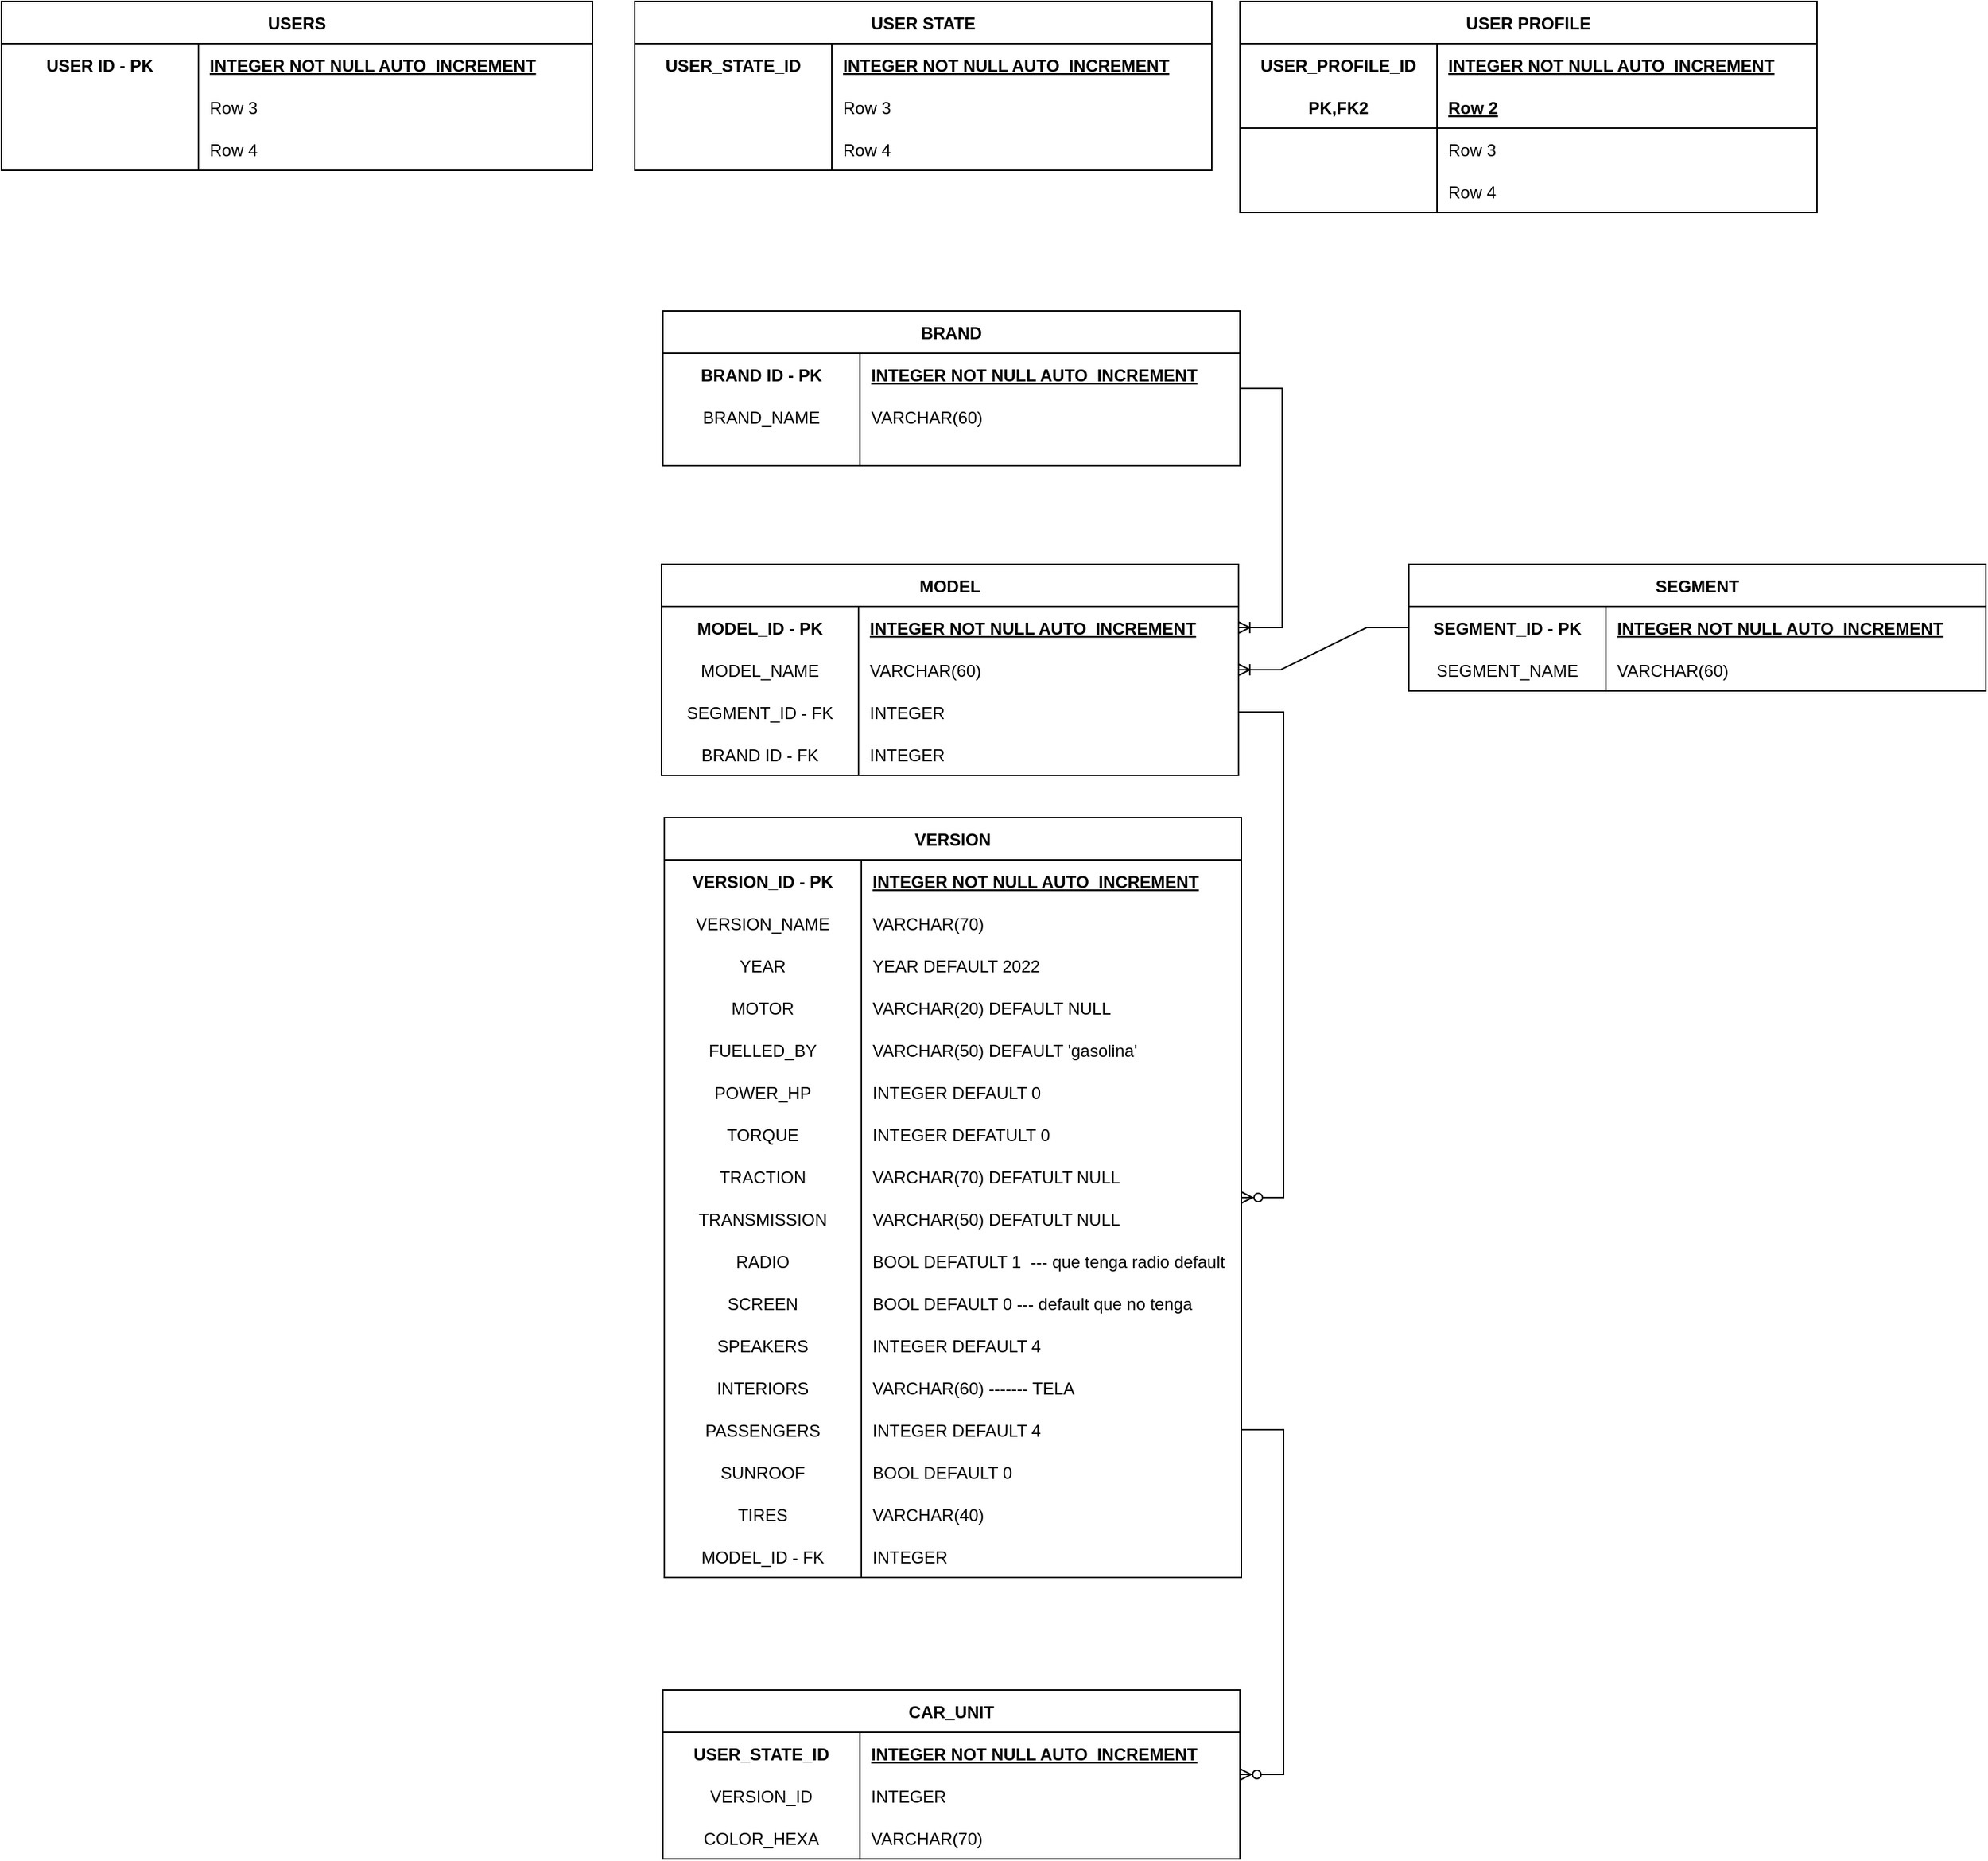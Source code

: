 <mxfile version="20.3.0" type="github">
  <diagram name="Page-1" id="2ca16b54-16f6-2749-3443-fa8db7711227">
    <mxGraphModel dx="462" dy="1616" grid="1" gridSize="10" guides="1" tooltips="1" connect="1" arrows="1" fold="1" page="1" pageScale="1" pageWidth="1100" pageHeight="850" background="none" math="0" shadow="0">
      <root>
        <mxCell id="0" />
        <mxCell id="1" parent="0" />
        <mxCell id="aYF2_mwsfU5uRQ3Sedcu-1" value="USERS" style="shape=table;startSize=30;container=1;collapsible=1;childLayout=tableLayout;fixedRows=1;rowLines=0;fontStyle=1;align=center;resizeLast=1;" parent="1" vertex="1">
          <mxGeometry x="160" y="-160" width="420" height="120" as="geometry" />
        </mxCell>
        <mxCell id="aYF2_mwsfU5uRQ3Sedcu-2" value="" style="shape=tableRow;horizontal=0;startSize=0;swimlaneHead=0;swimlaneBody=0;fillColor=none;collapsible=0;dropTarget=0;points=[[0,0.5],[1,0.5]];portConstraint=eastwest;top=0;left=0;right=0;bottom=0;" parent="aYF2_mwsfU5uRQ3Sedcu-1" vertex="1">
          <mxGeometry y="30" width="420" height="30" as="geometry" />
        </mxCell>
        <mxCell id="aYF2_mwsfU5uRQ3Sedcu-3" value="USER ID - PK" style="shape=partialRectangle;connectable=0;fillColor=none;top=0;left=0;bottom=0;right=0;fontStyle=1;overflow=hidden;" parent="aYF2_mwsfU5uRQ3Sedcu-2" vertex="1">
          <mxGeometry width="140" height="30" as="geometry">
            <mxRectangle width="140" height="30" as="alternateBounds" />
          </mxGeometry>
        </mxCell>
        <mxCell id="aYF2_mwsfU5uRQ3Sedcu-4" value="INTEGER NOT NULL AUTO_INCREMENT" style="shape=partialRectangle;connectable=0;fillColor=none;top=0;left=0;bottom=0;right=0;align=left;spacingLeft=6;fontStyle=5;overflow=hidden;" parent="aYF2_mwsfU5uRQ3Sedcu-2" vertex="1">
          <mxGeometry x="140" width="280" height="30" as="geometry">
            <mxRectangle width="280" height="30" as="alternateBounds" />
          </mxGeometry>
        </mxCell>
        <mxCell id="aYF2_mwsfU5uRQ3Sedcu-8" value="" style="shape=tableRow;horizontal=0;startSize=0;swimlaneHead=0;swimlaneBody=0;fillColor=none;collapsible=0;dropTarget=0;points=[[0,0.5],[1,0.5]];portConstraint=eastwest;top=0;left=0;right=0;bottom=0;" parent="aYF2_mwsfU5uRQ3Sedcu-1" vertex="1">
          <mxGeometry y="60" width="420" height="30" as="geometry" />
        </mxCell>
        <mxCell id="aYF2_mwsfU5uRQ3Sedcu-9" value="" style="shape=partialRectangle;connectable=0;fillColor=none;top=0;left=0;bottom=0;right=0;editable=1;overflow=hidden;" parent="aYF2_mwsfU5uRQ3Sedcu-8" vertex="1">
          <mxGeometry width="140" height="30" as="geometry">
            <mxRectangle width="140" height="30" as="alternateBounds" />
          </mxGeometry>
        </mxCell>
        <mxCell id="aYF2_mwsfU5uRQ3Sedcu-10" value="Row 3" style="shape=partialRectangle;connectable=0;fillColor=none;top=0;left=0;bottom=0;right=0;align=left;spacingLeft=6;overflow=hidden;" parent="aYF2_mwsfU5uRQ3Sedcu-8" vertex="1">
          <mxGeometry x="140" width="280" height="30" as="geometry">
            <mxRectangle width="280" height="30" as="alternateBounds" />
          </mxGeometry>
        </mxCell>
        <mxCell id="aYF2_mwsfU5uRQ3Sedcu-11" value="" style="shape=tableRow;horizontal=0;startSize=0;swimlaneHead=0;swimlaneBody=0;fillColor=none;collapsible=0;dropTarget=0;points=[[0,0.5],[1,0.5]];portConstraint=eastwest;top=0;left=0;right=0;bottom=0;" parent="aYF2_mwsfU5uRQ3Sedcu-1" vertex="1">
          <mxGeometry y="90" width="420" height="30" as="geometry" />
        </mxCell>
        <mxCell id="aYF2_mwsfU5uRQ3Sedcu-12" value="" style="shape=partialRectangle;connectable=0;fillColor=none;top=0;left=0;bottom=0;right=0;editable=1;overflow=hidden;" parent="aYF2_mwsfU5uRQ3Sedcu-11" vertex="1">
          <mxGeometry width="140" height="30" as="geometry">
            <mxRectangle width="140" height="30" as="alternateBounds" />
          </mxGeometry>
        </mxCell>
        <mxCell id="aYF2_mwsfU5uRQ3Sedcu-13" value="Row 4" style="shape=partialRectangle;connectable=0;fillColor=none;top=0;left=0;bottom=0;right=0;align=left;spacingLeft=6;overflow=hidden;" parent="aYF2_mwsfU5uRQ3Sedcu-11" vertex="1">
          <mxGeometry x="140" width="280" height="30" as="geometry">
            <mxRectangle width="280" height="30" as="alternateBounds" />
          </mxGeometry>
        </mxCell>
        <mxCell id="aYF2_mwsfU5uRQ3Sedcu-14" value="USER PROFILE" style="shape=table;startSize=30;container=1;collapsible=1;childLayout=tableLayout;fixedRows=1;rowLines=0;fontStyle=1;align=center;resizeLast=1;" parent="1" vertex="1">
          <mxGeometry x="1040" y="-160" width="410" height="150" as="geometry" />
        </mxCell>
        <mxCell id="aYF2_mwsfU5uRQ3Sedcu-15" value="" style="shape=tableRow;horizontal=0;startSize=0;swimlaneHead=0;swimlaneBody=0;fillColor=none;collapsible=0;dropTarget=0;points=[[0,0.5],[1,0.5]];portConstraint=eastwest;top=0;left=0;right=0;bottom=0;" parent="aYF2_mwsfU5uRQ3Sedcu-14" vertex="1">
          <mxGeometry y="30" width="410" height="30" as="geometry" />
        </mxCell>
        <mxCell id="aYF2_mwsfU5uRQ3Sedcu-16" value="USER_PROFILE_ID" style="shape=partialRectangle;connectable=0;fillColor=none;top=0;left=0;bottom=0;right=0;fontStyle=1;overflow=hidden;" parent="aYF2_mwsfU5uRQ3Sedcu-15" vertex="1">
          <mxGeometry width="140" height="30" as="geometry">
            <mxRectangle width="140" height="30" as="alternateBounds" />
          </mxGeometry>
        </mxCell>
        <mxCell id="aYF2_mwsfU5uRQ3Sedcu-17" value="INTEGER NOT NULL AUTO_INCREMENT" style="shape=partialRectangle;connectable=0;fillColor=none;top=0;left=0;bottom=0;right=0;align=left;spacingLeft=6;fontStyle=5;overflow=hidden;" parent="aYF2_mwsfU5uRQ3Sedcu-15" vertex="1">
          <mxGeometry x="140" width="270" height="30" as="geometry">
            <mxRectangle width="270" height="30" as="alternateBounds" />
          </mxGeometry>
        </mxCell>
        <mxCell id="aYF2_mwsfU5uRQ3Sedcu-18" value="" style="shape=tableRow;horizontal=0;startSize=0;swimlaneHead=0;swimlaneBody=0;fillColor=none;collapsible=0;dropTarget=0;points=[[0,0.5],[1,0.5]];portConstraint=eastwest;top=0;left=0;right=0;bottom=1;" parent="aYF2_mwsfU5uRQ3Sedcu-14" vertex="1">
          <mxGeometry y="60" width="410" height="30" as="geometry" />
        </mxCell>
        <mxCell id="aYF2_mwsfU5uRQ3Sedcu-19" value="PK,FK2" style="shape=partialRectangle;connectable=0;fillColor=none;top=0;left=0;bottom=0;right=0;fontStyle=1;overflow=hidden;" parent="aYF2_mwsfU5uRQ3Sedcu-18" vertex="1">
          <mxGeometry width="140" height="30" as="geometry">
            <mxRectangle width="140" height="30" as="alternateBounds" />
          </mxGeometry>
        </mxCell>
        <mxCell id="aYF2_mwsfU5uRQ3Sedcu-20" value="Row 2" style="shape=partialRectangle;connectable=0;fillColor=none;top=0;left=0;bottom=0;right=0;align=left;spacingLeft=6;fontStyle=5;overflow=hidden;" parent="aYF2_mwsfU5uRQ3Sedcu-18" vertex="1">
          <mxGeometry x="140" width="270" height="30" as="geometry">
            <mxRectangle width="270" height="30" as="alternateBounds" />
          </mxGeometry>
        </mxCell>
        <mxCell id="aYF2_mwsfU5uRQ3Sedcu-21" value="" style="shape=tableRow;horizontal=0;startSize=0;swimlaneHead=0;swimlaneBody=0;fillColor=none;collapsible=0;dropTarget=0;points=[[0,0.5],[1,0.5]];portConstraint=eastwest;top=0;left=0;right=0;bottom=0;" parent="aYF2_mwsfU5uRQ3Sedcu-14" vertex="1">
          <mxGeometry y="90" width="410" height="30" as="geometry" />
        </mxCell>
        <mxCell id="aYF2_mwsfU5uRQ3Sedcu-22" value="" style="shape=partialRectangle;connectable=0;fillColor=none;top=0;left=0;bottom=0;right=0;editable=1;overflow=hidden;" parent="aYF2_mwsfU5uRQ3Sedcu-21" vertex="1">
          <mxGeometry width="140" height="30" as="geometry">
            <mxRectangle width="140" height="30" as="alternateBounds" />
          </mxGeometry>
        </mxCell>
        <mxCell id="aYF2_mwsfU5uRQ3Sedcu-23" value="Row 3" style="shape=partialRectangle;connectable=0;fillColor=none;top=0;left=0;bottom=0;right=0;align=left;spacingLeft=6;overflow=hidden;" parent="aYF2_mwsfU5uRQ3Sedcu-21" vertex="1">
          <mxGeometry x="140" width="270" height="30" as="geometry">
            <mxRectangle width="270" height="30" as="alternateBounds" />
          </mxGeometry>
        </mxCell>
        <mxCell id="aYF2_mwsfU5uRQ3Sedcu-24" value="" style="shape=tableRow;horizontal=0;startSize=0;swimlaneHead=0;swimlaneBody=0;fillColor=none;collapsible=0;dropTarget=0;points=[[0,0.5],[1,0.5]];portConstraint=eastwest;top=0;left=0;right=0;bottom=0;" parent="aYF2_mwsfU5uRQ3Sedcu-14" vertex="1">
          <mxGeometry y="120" width="410" height="30" as="geometry" />
        </mxCell>
        <mxCell id="aYF2_mwsfU5uRQ3Sedcu-25" value="" style="shape=partialRectangle;connectable=0;fillColor=none;top=0;left=0;bottom=0;right=0;editable=1;overflow=hidden;" parent="aYF2_mwsfU5uRQ3Sedcu-24" vertex="1">
          <mxGeometry width="140" height="30" as="geometry">
            <mxRectangle width="140" height="30" as="alternateBounds" />
          </mxGeometry>
        </mxCell>
        <mxCell id="aYF2_mwsfU5uRQ3Sedcu-26" value="Row 4" style="shape=partialRectangle;connectable=0;fillColor=none;top=0;left=0;bottom=0;right=0;align=left;spacingLeft=6;overflow=hidden;" parent="aYF2_mwsfU5uRQ3Sedcu-24" vertex="1">
          <mxGeometry x="140" width="270" height="30" as="geometry">
            <mxRectangle width="270" height="30" as="alternateBounds" />
          </mxGeometry>
        </mxCell>
        <mxCell id="aYF2_mwsfU5uRQ3Sedcu-27" value="USER STATE" style="shape=table;startSize=30;container=1;collapsible=1;childLayout=tableLayout;fixedRows=1;rowLines=0;fontStyle=1;align=center;resizeLast=1;" parent="1" vertex="1">
          <mxGeometry x="610" y="-160" width="410" height="120" as="geometry" />
        </mxCell>
        <mxCell id="aYF2_mwsfU5uRQ3Sedcu-28" value="" style="shape=tableRow;horizontal=0;startSize=0;swimlaneHead=0;swimlaneBody=0;fillColor=none;collapsible=0;dropTarget=0;points=[[0,0.5],[1,0.5]];portConstraint=eastwest;top=0;left=0;right=0;bottom=0;" parent="aYF2_mwsfU5uRQ3Sedcu-27" vertex="1">
          <mxGeometry y="30" width="410" height="30" as="geometry" />
        </mxCell>
        <mxCell id="aYF2_mwsfU5uRQ3Sedcu-29" value="USER_STATE_ID" style="shape=partialRectangle;connectable=0;fillColor=none;top=0;left=0;bottom=0;right=0;fontStyle=1;overflow=hidden;" parent="aYF2_mwsfU5uRQ3Sedcu-28" vertex="1">
          <mxGeometry width="140" height="30" as="geometry">
            <mxRectangle width="140" height="30" as="alternateBounds" />
          </mxGeometry>
        </mxCell>
        <mxCell id="aYF2_mwsfU5uRQ3Sedcu-30" value="INTEGER NOT NULL AUTO_INCREMENT" style="shape=partialRectangle;connectable=0;fillColor=none;top=0;left=0;bottom=0;right=0;align=left;spacingLeft=6;fontStyle=5;overflow=hidden;" parent="aYF2_mwsfU5uRQ3Sedcu-28" vertex="1">
          <mxGeometry x="140" width="270" height="30" as="geometry">
            <mxRectangle width="270" height="30" as="alternateBounds" />
          </mxGeometry>
        </mxCell>
        <mxCell id="aYF2_mwsfU5uRQ3Sedcu-34" value="" style="shape=tableRow;horizontal=0;startSize=0;swimlaneHead=0;swimlaneBody=0;fillColor=none;collapsible=0;dropTarget=0;points=[[0,0.5],[1,0.5]];portConstraint=eastwest;top=0;left=0;right=0;bottom=0;" parent="aYF2_mwsfU5uRQ3Sedcu-27" vertex="1">
          <mxGeometry y="60" width="410" height="30" as="geometry" />
        </mxCell>
        <mxCell id="aYF2_mwsfU5uRQ3Sedcu-35" value="" style="shape=partialRectangle;connectable=0;fillColor=none;top=0;left=0;bottom=0;right=0;editable=1;overflow=hidden;" parent="aYF2_mwsfU5uRQ3Sedcu-34" vertex="1">
          <mxGeometry width="140" height="30" as="geometry">
            <mxRectangle width="140" height="30" as="alternateBounds" />
          </mxGeometry>
        </mxCell>
        <mxCell id="aYF2_mwsfU5uRQ3Sedcu-36" value="Row 3" style="shape=partialRectangle;connectable=0;fillColor=none;top=0;left=0;bottom=0;right=0;align=left;spacingLeft=6;overflow=hidden;" parent="aYF2_mwsfU5uRQ3Sedcu-34" vertex="1">
          <mxGeometry x="140" width="270" height="30" as="geometry">
            <mxRectangle width="270" height="30" as="alternateBounds" />
          </mxGeometry>
        </mxCell>
        <mxCell id="aYF2_mwsfU5uRQ3Sedcu-37" value="" style="shape=tableRow;horizontal=0;startSize=0;swimlaneHead=0;swimlaneBody=0;fillColor=none;collapsible=0;dropTarget=0;points=[[0,0.5],[1,0.5]];portConstraint=eastwest;top=0;left=0;right=0;bottom=0;" parent="aYF2_mwsfU5uRQ3Sedcu-27" vertex="1">
          <mxGeometry y="90" width="410" height="30" as="geometry" />
        </mxCell>
        <mxCell id="aYF2_mwsfU5uRQ3Sedcu-38" value="" style="shape=partialRectangle;connectable=0;fillColor=none;top=0;left=0;bottom=0;right=0;editable=1;overflow=hidden;" parent="aYF2_mwsfU5uRQ3Sedcu-37" vertex="1">
          <mxGeometry width="140" height="30" as="geometry">
            <mxRectangle width="140" height="30" as="alternateBounds" />
          </mxGeometry>
        </mxCell>
        <mxCell id="aYF2_mwsfU5uRQ3Sedcu-39" value="Row 4" style="shape=partialRectangle;connectable=0;fillColor=none;top=0;left=0;bottom=0;right=0;align=left;spacingLeft=6;overflow=hidden;" parent="aYF2_mwsfU5uRQ3Sedcu-37" vertex="1">
          <mxGeometry x="140" width="270" height="30" as="geometry">
            <mxRectangle width="270" height="30" as="alternateBounds" />
          </mxGeometry>
        </mxCell>
        <mxCell id="aYF2_mwsfU5uRQ3Sedcu-40" value="BRAND" style="shape=table;startSize=30;container=1;collapsible=1;childLayout=tableLayout;fixedRows=1;rowLines=0;fontStyle=1;align=center;resizeLast=1;" parent="1" vertex="1">
          <mxGeometry x="630" y="60" width="410" height="110" as="geometry" />
        </mxCell>
        <mxCell id="aYF2_mwsfU5uRQ3Sedcu-41" value="" style="shape=tableRow;horizontal=0;startSize=0;swimlaneHead=0;swimlaneBody=0;fillColor=none;collapsible=0;dropTarget=0;points=[[0,0.5],[1,0.5]];portConstraint=eastwest;top=0;left=0;right=0;bottom=0;" parent="aYF2_mwsfU5uRQ3Sedcu-40" vertex="1">
          <mxGeometry y="30" width="410" height="30" as="geometry" />
        </mxCell>
        <mxCell id="aYF2_mwsfU5uRQ3Sedcu-42" value="BRAND ID - PK" style="shape=partialRectangle;connectable=0;fillColor=none;top=0;left=0;bottom=0;right=0;fontStyle=1;overflow=hidden;" parent="aYF2_mwsfU5uRQ3Sedcu-41" vertex="1">
          <mxGeometry width="140" height="30" as="geometry">
            <mxRectangle width="140" height="30" as="alternateBounds" />
          </mxGeometry>
        </mxCell>
        <mxCell id="aYF2_mwsfU5uRQ3Sedcu-43" value="INTEGER NOT NULL AUTO_INCREMENT" style="shape=partialRectangle;connectable=0;fillColor=none;top=0;left=0;bottom=0;right=0;align=left;spacingLeft=6;fontStyle=5;overflow=hidden;" parent="aYF2_mwsfU5uRQ3Sedcu-41" vertex="1">
          <mxGeometry x="140" width="270" height="30" as="geometry">
            <mxRectangle width="270" height="30" as="alternateBounds" />
          </mxGeometry>
        </mxCell>
        <mxCell id="aYF2_mwsfU5uRQ3Sedcu-47" value="" style="shape=tableRow;horizontal=0;startSize=0;swimlaneHead=0;swimlaneBody=0;fillColor=none;collapsible=0;dropTarget=0;points=[[0,0.5],[1,0.5]];portConstraint=eastwest;top=0;left=0;right=0;bottom=0;" parent="aYF2_mwsfU5uRQ3Sedcu-40" vertex="1">
          <mxGeometry y="60" width="410" height="30" as="geometry" />
        </mxCell>
        <mxCell id="aYF2_mwsfU5uRQ3Sedcu-48" value="BRAND_NAME" style="shape=partialRectangle;connectable=0;fillColor=none;top=0;left=0;bottom=0;right=0;editable=1;overflow=hidden;" parent="aYF2_mwsfU5uRQ3Sedcu-47" vertex="1">
          <mxGeometry width="140" height="30" as="geometry">
            <mxRectangle width="140" height="30" as="alternateBounds" />
          </mxGeometry>
        </mxCell>
        <mxCell id="aYF2_mwsfU5uRQ3Sedcu-49" value="VARCHAR(60)" style="shape=partialRectangle;connectable=0;fillColor=none;top=0;left=0;bottom=0;right=0;align=left;spacingLeft=6;overflow=hidden;" parent="aYF2_mwsfU5uRQ3Sedcu-47" vertex="1">
          <mxGeometry x="140" width="270" height="30" as="geometry">
            <mxRectangle width="270" height="30" as="alternateBounds" />
          </mxGeometry>
        </mxCell>
        <mxCell id="aYF2_mwsfU5uRQ3Sedcu-50" value="" style="shape=tableRow;horizontal=0;startSize=0;swimlaneHead=0;swimlaneBody=0;fillColor=none;collapsible=0;dropTarget=0;points=[[0,0.5],[1,0.5]];portConstraint=eastwest;top=0;left=0;right=0;bottom=0;" parent="aYF2_mwsfU5uRQ3Sedcu-40" vertex="1">
          <mxGeometry y="90" width="410" height="20" as="geometry" />
        </mxCell>
        <mxCell id="aYF2_mwsfU5uRQ3Sedcu-51" value="" style="shape=partialRectangle;connectable=0;fillColor=none;top=0;left=0;bottom=0;right=0;editable=1;overflow=hidden;" parent="aYF2_mwsfU5uRQ3Sedcu-50" vertex="1">
          <mxGeometry width="140" height="20" as="geometry">
            <mxRectangle width="140" height="20" as="alternateBounds" />
          </mxGeometry>
        </mxCell>
        <mxCell id="aYF2_mwsfU5uRQ3Sedcu-52" value="" style="shape=partialRectangle;connectable=0;fillColor=none;top=0;left=0;bottom=0;right=0;align=left;spacingLeft=6;overflow=hidden;" parent="aYF2_mwsfU5uRQ3Sedcu-50" vertex="1">
          <mxGeometry x="140" width="270" height="20" as="geometry">
            <mxRectangle width="270" height="20" as="alternateBounds" />
          </mxGeometry>
        </mxCell>
        <mxCell id="aYF2_mwsfU5uRQ3Sedcu-53" value="SEGMENT" style="shape=table;startSize=30;container=1;collapsible=1;childLayout=tableLayout;fixedRows=1;rowLines=0;fontStyle=1;align=center;resizeLast=1;" parent="1" vertex="1">
          <mxGeometry x="1160" y="240" width="410" height="90" as="geometry" />
        </mxCell>
        <mxCell id="aYF2_mwsfU5uRQ3Sedcu-54" value="" style="shape=tableRow;horizontal=0;startSize=0;swimlaneHead=0;swimlaneBody=0;fillColor=none;collapsible=0;dropTarget=0;points=[[0,0.5],[1,0.5]];portConstraint=eastwest;top=0;left=0;right=0;bottom=0;" parent="aYF2_mwsfU5uRQ3Sedcu-53" vertex="1">
          <mxGeometry y="30" width="410" height="30" as="geometry" />
        </mxCell>
        <mxCell id="aYF2_mwsfU5uRQ3Sedcu-55" value="SEGMENT_ID - PK" style="shape=partialRectangle;connectable=0;fillColor=none;top=0;left=0;bottom=0;right=0;fontStyle=1;overflow=hidden;" parent="aYF2_mwsfU5uRQ3Sedcu-54" vertex="1">
          <mxGeometry width="140" height="30" as="geometry">
            <mxRectangle width="140" height="30" as="alternateBounds" />
          </mxGeometry>
        </mxCell>
        <mxCell id="aYF2_mwsfU5uRQ3Sedcu-56" value="INTEGER NOT NULL AUTO_INCREMENT" style="shape=partialRectangle;connectable=0;fillColor=none;top=0;left=0;bottom=0;right=0;align=left;spacingLeft=6;fontStyle=5;overflow=hidden;" parent="aYF2_mwsfU5uRQ3Sedcu-54" vertex="1">
          <mxGeometry x="140" width="270" height="30" as="geometry">
            <mxRectangle width="270" height="30" as="alternateBounds" />
          </mxGeometry>
        </mxCell>
        <mxCell id="aYF2_mwsfU5uRQ3Sedcu-63" value="" style="shape=tableRow;horizontal=0;startSize=0;swimlaneHead=0;swimlaneBody=0;fillColor=none;collapsible=0;dropTarget=0;points=[[0,0.5],[1,0.5]];portConstraint=eastwest;top=0;left=0;right=0;bottom=0;" parent="aYF2_mwsfU5uRQ3Sedcu-53" vertex="1">
          <mxGeometry y="60" width="410" height="30" as="geometry" />
        </mxCell>
        <mxCell id="aYF2_mwsfU5uRQ3Sedcu-64" value="SEGMENT_NAME" style="shape=partialRectangle;connectable=0;fillColor=none;top=0;left=0;bottom=0;right=0;editable=1;overflow=hidden;" parent="aYF2_mwsfU5uRQ3Sedcu-63" vertex="1">
          <mxGeometry width="140" height="30" as="geometry">
            <mxRectangle width="140" height="30" as="alternateBounds" />
          </mxGeometry>
        </mxCell>
        <mxCell id="aYF2_mwsfU5uRQ3Sedcu-65" value="VARCHAR(60)" style="shape=partialRectangle;connectable=0;fillColor=none;top=0;left=0;bottom=0;right=0;align=left;spacingLeft=6;overflow=hidden;" parent="aYF2_mwsfU5uRQ3Sedcu-63" vertex="1">
          <mxGeometry x="140" width="270" height="30" as="geometry">
            <mxRectangle width="270" height="30" as="alternateBounds" />
          </mxGeometry>
        </mxCell>
        <mxCell id="aYF2_mwsfU5uRQ3Sedcu-66" value="MODEL" style="shape=table;startSize=30;container=1;collapsible=1;childLayout=tableLayout;fixedRows=1;rowLines=0;fontStyle=1;align=center;resizeLast=1;" parent="1" vertex="1">
          <mxGeometry x="629" y="240" width="410" height="150" as="geometry" />
        </mxCell>
        <mxCell id="aYF2_mwsfU5uRQ3Sedcu-67" value="" style="shape=tableRow;horizontal=0;startSize=0;swimlaneHead=0;swimlaneBody=0;fillColor=none;collapsible=0;dropTarget=0;points=[[0,0.5],[1,0.5]];portConstraint=eastwest;top=0;left=0;right=0;bottom=0;" parent="aYF2_mwsfU5uRQ3Sedcu-66" vertex="1">
          <mxGeometry y="30" width="410" height="30" as="geometry" />
        </mxCell>
        <mxCell id="aYF2_mwsfU5uRQ3Sedcu-68" value="MODEL_ID - PK" style="shape=partialRectangle;connectable=0;fillColor=none;top=0;left=0;bottom=0;right=0;fontStyle=1;overflow=hidden;" parent="aYF2_mwsfU5uRQ3Sedcu-67" vertex="1">
          <mxGeometry width="140" height="30" as="geometry">
            <mxRectangle width="140" height="30" as="alternateBounds" />
          </mxGeometry>
        </mxCell>
        <mxCell id="aYF2_mwsfU5uRQ3Sedcu-69" value="INTEGER NOT NULL AUTO_INCREMENT" style="shape=partialRectangle;connectable=0;fillColor=none;top=0;left=0;bottom=0;right=0;align=left;spacingLeft=6;fontStyle=5;overflow=hidden;" parent="aYF2_mwsfU5uRQ3Sedcu-67" vertex="1">
          <mxGeometry x="140" width="270" height="30" as="geometry">
            <mxRectangle width="270" height="30" as="alternateBounds" />
          </mxGeometry>
        </mxCell>
        <mxCell id="aYF2_mwsfU5uRQ3Sedcu-73" value="" style="shape=tableRow;horizontal=0;startSize=0;swimlaneHead=0;swimlaneBody=0;fillColor=none;collapsible=0;dropTarget=0;points=[[0,0.5],[1,0.5]];portConstraint=eastwest;top=0;left=0;right=0;bottom=0;" parent="aYF2_mwsfU5uRQ3Sedcu-66" vertex="1">
          <mxGeometry y="60" width="410" height="30" as="geometry" />
        </mxCell>
        <mxCell id="aYF2_mwsfU5uRQ3Sedcu-74" value="MODEL_NAME" style="shape=partialRectangle;connectable=0;fillColor=none;top=0;left=0;bottom=0;right=0;editable=1;overflow=hidden;" parent="aYF2_mwsfU5uRQ3Sedcu-73" vertex="1">
          <mxGeometry width="140" height="30" as="geometry">
            <mxRectangle width="140" height="30" as="alternateBounds" />
          </mxGeometry>
        </mxCell>
        <mxCell id="aYF2_mwsfU5uRQ3Sedcu-75" value="VARCHAR(60)" style="shape=partialRectangle;connectable=0;fillColor=none;top=0;left=0;bottom=0;right=0;align=left;spacingLeft=6;overflow=hidden;" parent="aYF2_mwsfU5uRQ3Sedcu-73" vertex="1">
          <mxGeometry x="140" width="270" height="30" as="geometry">
            <mxRectangle width="270" height="30" as="alternateBounds" />
          </mxGeometry>
        </mxCell>
        <mxCell id="aYF2_mwsfU5uRQ3Sedcu-76" value="" style="shape=tableRow;horizontal=0;startSize=0;swimlaneHead=0;swimlaneBody=0;fillColor=none;collapsible=0;dropTarget=0;points=[[0,0.5],[1,0.5]];portConstraint=eastwest;top=0;left=0;right=0;bottom=0;" parent="aYF2_mwsfU5uRQ3Sedcu-66" vertex="1">
          <mxGeometry y="90" width="410" height="30" as="geometry" />
        </mxCell>
        <mxCell id="aYF2_mwsfU5uRQ3Sedcu-77" value="SEGMENT_ID - FK" style="shape=partialRectangle;connectable=0;fillColor=none;top=0;left=0;bottom=0;right=0;editable=1;overflow=hidden;" parent="aYF2_mwsfU5uRQ3Sedcu-76" vertex="1">
          <mxGeometry width="140" height="30" as="geometry">
            <mxRectangle width="140" height="30" as="alternateBounds" />
          </mxGeometry>
        </mxCell>
        <mxCell id="aYF2_mwsfU5uRQ3Sedcu-78" value="INTEGER" style="shape=partialRectangle;connectable=0;fillColor=none;top=0;left=0;bottom=0;right=0;align=left;spacingLeft=6;overflow=hidden;" parent="aYF2_mwsfU5uRQ3Sedcu-76" vertex="1">
          <mxGeometry x="140" width="270" height="30" as="geometry">
            <mxRectangle width="270" height="30" as="alternateBounds" />
          </mxGeometry>
        </mxCell>
        <mxCell id="_lGo83DjSHj3lP-8q6eB-1" value="" style="shape=tableRow;horizontal=0;startSize=0;swimlaneHead=0;swimlaneBody=0;fillColor=none;collapsible=0;dropTarget=0;points=[[0,0.5],[1,0.5]];portConstraint=eastwest;top=0;left=0;right=0;bottom=0;" vertex="1" parent="aYF2_mwsfU5uRQ3Sedcu-66">
          <mxGeometry y="120" width="410" height="30" as="geometry" />
        </mxCell>
        <mxCell id="_lGo83DjSHj3lP-8q6eB-2" value="BRAND ID - FK" style="shape=partialRectangle;connectable=0;fillColor=none;top=0;left=0;bottom=0;right=0;editable=1;overflow=hidden;" vertex="1" parent="_lGo83DjSHj3lP-8q6eB-1">
          <mxGeometry width="140" height="30" as="geometry">
            <mxRectangle width="140" height="30" as="alternateBounds" />
          </mxGeometry>
        </mxCell>
        <mxCell id="_lGo83DjSHj3lP-8q6eB-3" value="INTEGER" style="shape=partialRectangle;connectable=0;fillColor=none;top=0;left=0;bottom=0;right=0;align=left;spacingLeft=6;overflow=hidden;" vertex="1" parent="_lGo83DjSHj3lP-8q6eB-1">
          <mxGeometry x="140" width="270" height="30" as="geometry">
            <mxRectangle width="270" height="30" as="alternateBounds" />
          </mxGeometry>
        </mxCell>
        <mxCell id="aYF2_mwsfU5uRQ3Sedcu-79" value="VERSION" style="shape=table;startSize=30;container=1;collapsible=1;childLayout=tableLayout;fixedRows=1;rowLines=0;fontStyle=1;align=center;resizeLast=1;" parent="1" vertex="1">
          <mxGeometry x="631" y="420" width="410" height="540" as="geometry" />
        </mxCell>
        <mxCell id="aYF2_mwsfU5uRQ3Sedcu-80" value="" style="shape=tableRow;horizontal=0;startSize=0;swimlaneHead=0;swimlaneBody=0;fillColor=none;collapsible=0;dropTarget=0;points=[[0,0.5],[1,0.5]];portConstraint=eastwest;top=0;left=0;right=0;bottom=0;" parent="aYF2_mwsfU5uRQ3Sedcu-79" vertex="1">
          <mxGeometry y="30" width="410" height="30" as="geometry" />
        </mxCell>
        <mxCell id="aYF2_mwsfU5uRQ3Sedcu-81" value="VERSION_ID - PK" style="shape=partialRectangle;connectable=0;fillColor=none;top=0;left=0;bottom=0;right=0;fontStyle=1;overflow=hidden;" parent="aYF2_mwsfU5uRQ3Sedcu-80" vertex="1">
          <mxGeometry width="140" height="30" as="geometry">
            <mxRectangle width="140" height="30" as="alternateBounds" />
          </mxGeometry>
        </mxCell>
        <mxCell id="aYF2_mwsfU5uRQ3Sedcu-82" value="INTEGER NOT NULL AUTO_INCREMENT" style="shape=partialRectangle;connectable=0;fillColor=none;top=0;left=0;bottom=0;right=0;align=left;spacingLeft=6;fontStyle=5;overflow=hidden;" parent="aYF2_mwsfU5uRQ3Sedcu-80" vertex="1">
          <mxGeometry x="140" width="270" height="30" as="geometry">
            <mxRectangle width="270" height="30" as="alternateBounds" />
          </mxGeometry>
        </mxCell>
        <mxCell id="aYF2_mwsfU5uRQ3Sedcu-86" value="" style="shape=tableRow;horizontal=0;startSize=0;swimlaneHead=0;swimlaneBody=0;fillColor=none;collapsible=0;dropTarget=0;points=[[0,0.5],[1,0.5]];portConstraint=eastwest;top=0;left=0;right=0;bottom=0;" parent="aYF2_mwsfU5uRQ3Sedcu-79" vertex="1">
          <mxGeometry y="60" width="410" height="30" as="geometry" />
        </mxCell>
        <mxCell id="aYF2_mwsfU5uRQ3Sedcu-87" value="VERSION_NAME" style="shape=partialRectangle;connectable=0;fillColor=none;top=0;left=0;bottom=0;right=0;editable=1;overflow=hidden;" parent="aYF2_mwsfU5uRQ3Sedcu-86" vertex="1">
          <mxGeometry width="140" height="30" as="geometry">
            <mxRectangle width="140" height="30" as="alternateBounds" />
          </mxGeometry>
        </mxCell>
        <mxCell id="aYF2_mwsfU5uRQ3Sedcu-88" value="VARCHAR(70)" style="shape=partialRectangle;connectable=0;fillColor=none;top=0;left=0;bottom=0;right=0;align=left;spacingLeft=6;overflow=hidden;" parent="aYF2_mwsfU5uRQ3Sedcu-86" vertex="1">
          <mxGeometry x="140" width="270" height="30" as="geometry">
            <mxRectangle width="270" height="30" as="alternateBounds" />
          </mxGeometry>
        </mxCell>
        <mxCell id="_lGo83DjSHj3lP-8q6eB-4" value="" style="shape=tableRow;horizontal=0;startSize=0;swimlaneHead=0;swimlaneBody=0;fillColor=none;collapsible=0;dropTarget=0;points=[[0,0.5],[1,0.5]];portConstraint=eastwest;top=0;left=0;right=0;bottom=0;" vertex="1" parent="aYF2_mwsfU5uRQ3Sedcu-79">
          <mxGeometry y="90" width="410" height="30" as="geometry" />
        </mxCell>
        <mxCell id="_lGo83DjSHj3lP-8q6eB-5" value="YEAR" style="shape=partialRectangle;connectable=0;fillColor=none;top=0;left=0;bottom=0;right=0;editable=1;overflow=hidden;" vertex="1" parent="_lGo83DjSHj3lP-8q6eB-4">
          <mxGeometry width="140" height="30" as="geometry">
            <mxRectangle width="140" height="30" as="alternateBounds" />
          </mxGeometry>
        </mxCell>
        <mxCell id="_lGo83DjSHj3lP-8q6eB-6" value="YEAR DEFAULT 2022" style="shape=partialRectangle;connectable=0;fillColor=none;top=0;left=0;bottom=0;right=0;align=left;spacingLeft=6;overflow=hidden;" vertex="1" parent="_lGo83DjSHj3lP-8q6eB-4">
          <mxGeometry x="140" width="270" height="30" as="geometry">
            <mxRectangle width="270" height="30" as="alternateBounds" />
          </mxGeometry>
        </mxCell>
        <mxCell id="_lGo83DjSHj3lP-8q6eB-13" value="" style="shape=tableRow;horizontal=0;startSize=0;swimlaneHead=0;swimlaneBody=0;fillColor=none;collapsible=0;dropTarget=0;points=[[0,0.5],[1,0.5]];portConstraint=eastwest;top=0;left=0;right=0;bottom=0;" vertex="1" parent="aYF2_mwsfU5uRQ3Sedcu-79">
          <mxGeometry y="120" width="410" height="30" as="geometry" />
        </mxCell>
        <mxCell id="_lGo83DjSHj3lP-8q6eB-14" value="MOTOR" style="shape=partialRectangle;connectable=0;fillColor=none;top=0;left=0;bottom=0;right=0;editable=1;overflow=hidden;" vertex="1" parent="_lGo83DjSHj3lP-8q6eB-13">
          <mxGeometry width="140" height="30" as="geometry">
            <mxRectangle width="140" height="30" as="alternateBounds" />
          </mxGeometry>
        </mxCell>
        <mxCell id="_lGo83DjSHj3lP-8q6eB-15" value="VARCHAR(20) DEFAULT NULL" style="shape=partialRectangle;connectable=0;fillColor=none;top=0;left=0;bottom=0;right=0;align=left;spacingLeft=6;overflow=hidden;" vertex="1" parent="_lGo83DjSHj3lP-8q6eB-13">
          <mxGeometry x="140" width="270" height="30" as="geometry">
            <mxRectangle width="270" height="30" as="alternateBounds" />
          </mxGeometry>
        </mxCell>
        <mxCell id="_lGo83DjSHj3lP-8q6eB-16" value="" style="shape=tableRow;horizontal=0;startSize=0;swimlaneHead=0;swimlaneBody=0;fillColor=none;collapsible=0;dropTarget=0;points=[[0,0.5],[1,0.5]];portConstraint=eastwest;top=0;left=0;right=0;bottom=0;" vertex="1" parent="aYF2_mwsfU5uRQ3Sedcu-79">
          <mxGeometry y="150" width="410" height="30" as="geometry" />
        </mxCell>
        <mxCell id="_lGo83DjSHj3lP-8q6eB-17" value="FUELLED_BY" style="shape=partialRectangle;connectable=0;fillColor=none;top=0;left=0;bottom=0;right=0;editable=1;overflow=hidden;" vertex="1" parent="_lGo83DjSHj3lP-8q6eB-16">
          <mxGeometry width="140" height="30" as="geometry">
            <mxRectangle width="140" height="30" as="alternateBounds" />
          </mxGeometry>
        </mxCell>
        <mxCell id="_lGo83DjSHj3lP-8q6eB-18" value="VARCHAR(50) DEFAULT &#39;gasolina&#39;" style="shape=partialRectangle;connectable=0;fillColor=none;top=0;left=0;bottom=0;right=0;align=left;spacingLeft=6;overflow=hidden;" vertex="1" parent="_lGo83DjSHj3lP-8q6eB-16">
          <mxGeometry x="140" width="270" height="30" as="geometry">
            <mxRectangle width="270" height="30" as="alternateBounds" />
          </mxGeometry>
        </mxCell>
        <mxCell id="_lGo83DjSHj3lP-8q6eB-19" value="" style="shape=tableRow;horizontal=0;startSize=0;swimlaneHead=0;swimlaneBody=0;fillColor=none;collapsible=0;dropTarget=0;points=[[0,0.5],[1,0.5]];portConstraint=eastwest;top=0;left=0;right=0;bottom=0;" vertex="1" parent="aYF2_mwsfU5uRQ3Sedcu-79">
          <mxGeometry y="180" width="410" height="30" as="geometry" />
        </mxCell>
        <mxCell id="_lGo83DjSHj3lP-8q6eB-20" value="POWER_HP" style="shape=partialRectangle;connectable=0;fillColor=none;top=0;left=0;bottom=0;right=0;editable=1;overflow=hidden;" vertex="1" parent="_lGo83DjSHj3lP-8q6eB-19">
          <mxGeometry width="140" height="30" as="geometry">
            <mxRectangle width="140" height="30" as="alternateBounds" />
          </mxGeometry>
        </mxCell>
        <mxCell id="_lGo83DjSHj3lP-8q6eB-21" value="INTEGER DEFAULT 0" style="shape=partialRectangle;connectable=0;fillColor=none;top=0;left=0;bottom=0;right=0;align=left;spacingLeft=6;overflow=hidden;" vertex="1" parent="_lGo83DjSHj3lP-8q6eB-19">
          <mxGeometry x="140" width="270" height="30" as="geometry">
            <mxRectangle width="270" height="30" as="alternateBounds" />
          </mxGeometry>
        </mxCell>
        <mxCell id="_lGo83DjSHj3lP-8q6eB-22" value="" style="shape=tableRow;horizontal=0;startSize=0;swimlaneHead=0;swimlaneBody=0;fillColor=none;collapsible=0;dropTarget=0;points=[[0,0.5],[1,0.5]];portConstraint=eastwest;top=0;left=0;right=0;bottom=0;" vertex="1" parent="aYF2_mwsfU5uRQ3Sedcu-79">
          <mxGeometry y="210" width="410" height="30" as="geometry" />
        </mxCell>
        <mxCell id="_lGo83DjSHj3lP-8q6eB-23" value="TORQUE" style="shape=partialRectangle;connectable=0;fillColor=none;top=0;left=0;bottom=0;right=0;editable=1;overflow=hidden;" vertex="1" parent="_lGo83DjSHj3lP-8q6eB-22">
          <mxGeometry width="140" height="30" as="geometry">
            <mxRectangle width="140" height="30" as="alternateBounds" />
          </mxGeometry>
        </mxCell>
        <mxCell id="_lGo83DjSHj3lP-8q6eB-24" value="INTEGER DEFATULT 0" style="shape=partialRectangle;connectable=0;fillColor=none;top=0;left=0;bottom=0;right=0;align=left;spacingLeft=6;overflow=hidden;" vertex="1" parent="_lGo83DjSHj3lP-8q6eB-22">
          <mxGeometry x="140" width="270" height="30" as="geometry">
            <mxRectangle width="270" height="30" as="alternateBounds" />
          </mxGeometry>
        </mxCell>
        <mxCell id="_lGo83DjSHj3lP-8q6eB-25" value="" style="shape=tableRow;horizontal=0;startSize=0;swimlaneHead=0;swimlaneBody=0;fillColor=none;collapsible=0;dropTarget=0;points=[[0,0.5],[1,0.5]];portConstraint=eastwest;top=0;left=0;right=0;bottom=0;" vertex="1" parent="aYF2_mwsfU5uRQ3Sedcu-79">
          <mxGeometry y="240" width="410" height="30" as="geometry" />
        </mxCell>
        <mxCell id="_lGo83DjSHj3lP-8q6eB-26" value="TRACTION" style="shape=partialRectangle;connectable=0;fillColor=none;top=0;left=0;bottom=0;right=0;editable=1;overflow=hidden;" vertex="1" parent="_lGo83DjSHj3lP-8q6eB-25">
          <mxGeometry width="140" height="30" as="geometry">
            <mxRectangle width="140" height="30" as="alternateBounds" />
          </mxGeometry>
        </mxCell>
        <mxCell id="_lGo83DjSHj3lP-8q6eB-27" value="VARCHAR(70) DEFATULT NULL" style="shape=partialRectangle;connectable=0;fillColor=none;top=0;left=0;bottom=0;right=0;align=left;spacingLeft=6;overflow=hidden;" vertex="1" parent="_lGo83DjSHj3lP-8q6eB-25">
          <mxGeometry x="140" width="270" height="30" as="geometry">
            <mxRectangle width="270" height="30" as="alternateBounds" />
          </mxGeometry>
        </mxCell>
        <mxCell id="_lGo83DjSHj3lP-8q6eB-28" value="" style="shape=tableRow;horizontal=0;startSize=0;swimlaneHead=0;swimlaneBody=0;fillColor=none;collapsible=0;dropTarget=0;points=[[0,0.5],[1,0.5]];portConstraint=eastwest;top=0;left=0;right=0;bottom=0;" vertex="1" parent="aYF2_mwsfU5uRQ3Sedcu-79">
          <mxGeometry y="270" width="410" height="30" as="geometry" />
        </mxCell>
        <mxCell id="_lGo83DjSHj3lP-8q6eB-29" value="TRANSMISSION" style="shape=partialRectangle;connectable=0;fillColor=none;top=0;left=0;bottom=0;right=0;editable=1;overflow=hidden;" vertex="1" parent="_lGo83DjSHj3lP-8q6eB-28">
          <mxGeometry width="140" height="30" as="geometry">
            <mxRectangle width="140" height="30" as="alternateBounds" />
          </mxGeometry>
        </mxCell>
        <mxCell id="_lGo83DjSHj3lP-8q6eB-30" value="VARCHAR(50) DEFATULT NULL" style="shape=partialRectangle;connectable=0;fillColor=none;top=0;left=0;bottom=0;right=0;align=left;spacingLeft=6;overflow=hidden;" vertex="1" parent="_lGo83DjSHj3lP-8q6eB-28">
          <mxGeometry x="140" width="270" height="30" as="geometry">
            <mxRectangle width="270" height="30" as="alternateBounds" />
          </mxGeometry>
        </mxCell>
        <mxCell id="_lGo83DjSHj3lP-8q6eB-37" value="" style="shape=tableRow;horizontal=0;startSize=0;swimlaneHead=0;swimlaneBody=0;fillColor=none;collapsible=0;dropTarget=0;points=[[0,0.5],[1,0.5]];portConstraint=eastwest;top=0;left=0;right=0;bottom=0;" vertex="1" parent="aYF2_mwsfU5uRQ3Sedcu-79">
          <mxGeometry y="300" width="410" height="30" as="geometry" />
        </mxCell>
        <mxCell id="_lGo83DjSHj3lP-8q6eB-38" value="RADIO" style="shape=partialRectangle;connectable=0;fillColor=none;top=0;left=0;bottom=0;right=0;editable=1;overflow=hidden;" vertex="1" parent="_lGo83DjSHj3lP-8q6eB-37">
          <mxGeometry width="140" height="30" as="geometry">
            <mxRectangle width="140" height="30" as="alternateBounds" />
          </mxGeometry>
        </mxCell>
        <mxCell id="_lGo83DjSHj3lP-8q6eB-39" value="BOOL DEFATULT 1  --- que tenga radio default" style="shape=partialRectangle;connectable=0;fillColor=none;top=0;left=0;bottom=0;right=0;align=left;spacingLeft=6;overflow=hidden;" vertex="1" parent="_lGo83DjSHj3lP-8q6eB-37">
          <mxGeometry x="140" width="270" height="30" as="geometry">
            <mxRectangle width="270" height="30" as="alternateBounds" />
          </mxGeometry>
        </mxCell>
        <mxCell id="_lGo83DjSHj3lP-8q6eB-40" value="" style="shape=tableRow;horizontal=0;startSize=0;swimlaneHead=0;swimlaneBody=0;fillColor=none;collapsible=0;dropTarget=0;points=[[0,0.5],[1,0.5]];portConstraint=eastwest;top=0;left=0;right=0;bottom=0;" vertex="1" parent="aYF2_mwsfU5uRQ3Sedcu-79">
          <mxGeometry y="330" width="410" height="30" as="geometry" />
        </mxCell>
        <mxCell id="_lGo83DjSHj3lP-8q6eB-41" value="SCREEN" style="shape=partialRectangle;connectable=0;fillColor=none;top=0;left=0;bottom=0;right=0;editable=1;overflow=hidden;" vertex="1" parent="_lGo83DjSHj3lP-8q6eB-40">
          <mxGeometry width="140" height="30" as="geometry">
            <mxRectangle width="140" height="30" as="alternateBounds" />
          </mxGeometry>
        </mxCell>
        <mxCell id="_lGo83DjSHj3lP-8q6eB-42" value="BOOL DEFAULT 0 --- default que no tenga" style="shape=partialRectangle;connectable=0;fillColor=none;top=0;left=0;bottom=0;right=0;align=left;spacingLeft=6;overflow=hidden;" vertex="1" parent="_lGo83DjSHj3lP-8q6eB-40">
          <mxGeometry x="140" width="270" height="30" as="geometry">
            <mxRectangle width="270" height="30" as="alternateBounds" />
          </mxGeometry>
        </mxCell>
        <mxCell id="_lGo83DjSHj3lP-8q6eB-43" value="" style="shape=tableRow;horizontal=0;startSize=0;swimlaneHead=0;swimlaneBody=0;fillColor=none;collapsible=0;dropTarget=0;points=[[0,0.5],[1,0.5]];portConstraint=eastwest;top=0;left=0;right=0;bottom=0;" vertex="1" parent="aYF2_mwsfU5uRQ3Sedcu-79">
          <mxGeometry y="360" width="410" height="30" as="geometry" />
        </mxCell>
        <mxCell id="_lGo83DjSHj3lP-8q6eB-44" value="SPEAKERS" style="shape=partialRectangle;connectable=0;fillColor=none;top=0;left=0;bottom=0;right=0;editable=1;overflow=hidden;" vertex="1" parent="_lGo83DjSHj3lP-8q6eB-43">
          <mxGeometry width="140" height="30" as="geometry">
            <mxRectangle width="140" height="30" as="alternateBounds" />
          </mxGeometry>
        </mxCell>
        <mxCell id="_lGo83DjSHj3lP-8q6eB-45" value="INTEGER DEFAULT 4" style="shape=partialRectangle;connectable=0;fillColor=none;top=0;left=0;bottom=0;right=0;align=left;spacingLeft=6;overflow=hidden;" vertex="1" parent="_lGo83DjSHj3lP-8q6eB-43">
          <mxGeometry x="140" width="270" height="30" as="geometry">
            <mxRectangle width="270" height="30" as="alternateBounds" />
          </mxGeometry>
        </mxCell>
        <mxCell id="_lGo83DjSHj3lP-8q6eB-46" value="" style="shape=tableRow;horizontal=0;startSize=0;swimlaneHead=0;swimlaneBody=0;fillColor=none;collapsible=0;dropTarget=0;points=[[0,0.5],[1,0.5]];portConstraint=eastwest;top=0;left=0;right=0;bottom=0;" vertex="1" parent="aYF2_mwsfU5uRQ3Sedcu-79">
          <mxGeometry y="390" width="410" height="30" as="geometry" />
        </mxCell>
        <mxCell id="_lGo83DjSHj3lP-8q6eB-47" value="INTERIORS" style="shape=partialRectangle;connectable=0;fillColor=none;top=0;left=0;bottom=0;right=0;editable=1;overflow=hidden;" vertex="1" parent="_lGo83DjSHj3lP-8q6eB-46">
          <mxGeometry width="140" height="30" as="geometry">
            <mxRectangle width="140" height="30" as="alternateBounds" />
          </mxGeometry>
        </mxCell>
        <mxCell id="_lGo83DjSHj3lP-8q6eB-48" value="VARCHAR(60) ------- TELA" style="shape=partialRectangle;connectable=0;fillColor=none;top=0;left=0;bottom=0;right=0;align=left;spacingLeft=6;overflow=hidden;" vertex="1" parent="_lGo83DjSHj3lP-8q6eB-46">
          <mxGeometry x="140" width="270" height="30" as="geometry">
            <mxRectangle width="270" height="30" as="alternateBounds" />
          </mxGeometry>
        </mxCell>
        <mxCell id="_lGo83DjSHj3lP-8q6eB-49" value="" style="shape=tableRow;horizontal=0;startSize=0;swimlaneHead=0;swimlaneBody=0;fillColor=none;collapsible=0;dropTarget=0;points=[[0,0.5],[1,0.5]];portConstraint=eastwest;top=0;left=0;right=0;bottom=0;" vertex="1" parent="aYF2_mwsfU5uRQ3Sedcu-79">
          <mxGeometry y="420" width="410" height="30" as="geometry" />
        </mxCell>
        <mxCell id="_lGo83DjSHj3lP-8q6eB-50" value="PASSENGERS" style="shape=partialRectangle;connectable=0;fillColor=none;top=0;left=0;bottom=0;right=0;editable=1;overflow=hidden;" vertex="1" parent="_lGo83DjSHj3lP-8q6eB-49">
          <mxGeometry width="140" height="30" as="geometry">
            <mxRectangle width="140" height="30" as="alternateBounds" />
          </mxGeometry>
        </mxCell>
        <mxCell id="_lGo83DjSHj3lP-8q6eB-51" value="INTEGER DEFAULT 4" style="shape=partialRectangle;connectable=0;fillColor=none;top=0;left=0;bottom=0;right=0;align=left;spacingLeft=6;overflow=hidden;" vertex="1" parent="_lGo83DjSHj3lP-8q6eB-49">
          <mxGeometry x="140" width="270" height="30" as="geometry">
            <mxRectangle width="270" height="30" as="alternateBounds" />
          </mxGeometry>
        </mxCell>
        <mxCell id="_lGo83DjSHj3lP-8q6eB-52" value="" style="shape=tableRow;horizontal=0;startSize=0;swimlaneHead=0;swimlaneBody=0;fillColor=none;collapsible=0;dropTarget=0;points=[[0,0.5],[1,0.5]];portConstraint=eastwest;top=0;left=0;right=0;bottom=0;" vertex="1" parent="aYF2_mwsfU5uRQ3Sedcu-79">
          <mxGeometry y="450" width="410" height="30" as="geometry" />
        </mxCell>
        <mxCell id="_lGo83DjSHj3lP-8q6eB-53" value="SUNROOF" style="shape=partialRectangle;connectable=0;fillColor=none;top=0;left=0;bottom=0;right=0;editable=1;overflow=hidden;" vertex="1" parent="_lGo83DjSHj3lP-8q6eB-52">
          <mxGeometry width="140" height="30" as="geometry">
            <mxRectangle width="140" height="30" as="alternateBounds" />
          </mxGeometry>
        </mxCell>
        <mxCell id="_lGo83DjSHj3lP-8q6eB-54" value="BOOL DEFAULT 0" style="shape=partialRectangle;connectable=0;fillColor=none;top=0;left=0;bottom=0;right=0;align=left;spacingLeft=6;overflow=hidden;" vertex="1" parent="_lGo83DjSHj3lP-8q6eB-52">
          <mxGeometry x="140" width="270" height="30" as="geometry">
            <mxRectangle width="270" height="30" as="alternateBounds" />
          </mxGeometry>
        </mxCell>
        <mxCell id="_lGo83DjSHj3lP-8q6eB-55" value="" style="shape=tableRow;horizontal=0;startSize=0;swimlaneHead=0;swimlaneBody=0;fillColor=none;collapsible=0;dropTarget=0;points=[[0,0.5],[1,0.5]];portConstraint=eastwest;top=0;left=0;right=0;bottom=0;" vertex="1" parent="aYF2_mwsfU5uRQ3Sedcu-79">
          <mxGeometry y="480" width="410" height="30" as="geometry" />
        </mxCell>
        <mxCell id="_lGo83DjSHj3lP-8q6eB-56" value="TIRES" style="shape=partialRectangle;connectable=0;fillColor=none;top=0;left=0;bottom=0;right=0;editable=1;overflow=hidden;" vertex="1" parent="_lGo83DjSHj3lP-8q6eB-55">
          <mxGeometry width="140" height="30" as="geometry">
            <mxRectangle width="140" height="30" as="alternateBounds" />
          </mxGeometry>
        </mxCell>
        <mxCell id="_lGo83DjSHj3lP-8q6eB-57" value="VARCHAR(40)" style="shape=partialRectangle;connectable=0;fillColor=none;top=0;left=0;bottom=0;right=0;align=left;spacingLeft=6;overflow=hidden;" vertex="1" parent="_lGo83DjSHj3lP-8q6eB-55">
          <mxGeometry x="140" width="270" height="30" as="geometry">
            <mxRectangle width="270" height="30" as="alternateBounds" />
          </mxGeometry>
        </mxCell>
        <mxCell id="aYF2_mwsfU5uRQ3Sedcu-89" value="" style="shape=tableRow;horizontal=0;startSize=0;swimlaneHead=0;swimlaneBody=0;fillColor=none;collapsible=0;dropTarget=0;points=[[0,0.5],[1,0.5]];portConstraint=eastwest;top=0;left=0;right=0;bottom=0;" parent="aYF2_mwsfU5uRQ3Sedcu-79" vertex="1">
          <mxGeometry y="510" width="410" height="30" as="geometry" />
        </mxCell>
        <mxCell id="aYF2_mwsfU5uRQ3Sedcu-90" value="MODEL_ID - FK" style="shape=partialRectangle;connectable=0;fillColor=none;top=0;left=0;bottom=0;right=0;editable=1;overflow=hidden;" parent="aYF2_mwsfU5uRQ3Sedcu-89" vertex="1">
          <mxGeometry width="140" height="30" as="geometry">
            <mxRectangle width="140" height="30" as="alternateBounds" />
          </mxGeometry>
        </mxCell>
        <mxCell id="aYF2_mwsfU5uRQ3Sedcu-91" value="INTEGER" style="shape=partialRectangle;connectable=0;fillColor=none;top=0;left=0;bottom=0;right=0;align=left;spacingLeft=6;overflow=hidden;" parent="aYF2_mwsfU5uRQ3Sedcu-89" vertex="1">
          <mxGeometry x="140" width="270" height="30" as="geometry">
            <mxRectangle width="270" height="30" as="alternateBounds" />
          </mxGeometry>
        </mxCell>
        <mxCell id="aYF2_mwsfU5uRQ3Sedcu-92" value="CAR_UNIT" style="shape=table;startSize=30;container=1;collapsible=1;childLayout=tableLayout;fixedRows=1;rowLines=0;fontStyle=1;align=center;resizeLast=1;" parent="1" vertex="1">
          <mxGeometry x="630" y="1040" width="410" height="120" as="geometry" />
        </mxCell>
        <mxCell id="aYF2_mwsfU5uRQ3Sedcu-93" value="" style="shape=tableRow;horizontal=0;startSize=0;swimlaneHead=0;swimlaneBody=0;fillColor=none;collapsible=0;dropTarget=0;points=[[0,0.5],[1,0.5]];portConstraint=eastwest;top=0;left=0;right=0;bottom=0;" parent="aYF2_mwsfU5uRQ3Sedcu-92" vertex="1">
          <mxGeometry y="30" width="410" height="30" as="geometry" />
        </mxCell>
        <mxCell id="aYF2_mwsfU5uRQ3Sedcu-94" value="USER_STATE_ID" style="shape=partialRectangle;connectable=0;fillColor=none;top=0;left=0;bottom=0;right=0;fontStyle=1;overflow=hidden;" parent="aYF2_mwsfU5uRQ3Sedcu-93" vertex="1">
          <mxGeometry width="140" height="30" as="geometry">
            <mxRectangle width="140" height="30" as="alternateBounds" />
          </mxGeometry>
        </mxCell>
        <mxCell id="aYF2_mwsfU5uRQ3Sedcu-95" value="INTEGER NOT NULL AUTO_INCREMENT" style="shape=partialRectangle;connectable=0;fillColor=none;top=0;left=0;bottom=0;right=0;align=left;spacingLeft=6;fontStyle=5;overflow=hidden;" parent="aYF2_mwsfU5uRQ3Sedcu-93" vertex="1">
          <mxGeometry x="140" width="270" height="30" as="geometry">
            <mxRectangle width="270" height="30" as="alternateBounds" />
          </mxGeometry>
        </mxCell>
        <mxCell id="aYF2_mwsfU5uRQ3Sedcu-99" value="" style="shape=tableRow;horizontal=0;startSize=0;swimlaneHead=0;swimlaneBody=0;fillColor=none;collapsible=0;dropTarget=0;points=[[0,0.5],[1,0.5]];portConstraint=eastwest;top=0;left=0;right=0;bottom=0;" parent="aYF2_mwsfU5uRQ3Sedcu-92" vertex="1">
          <mxGeometry y="60" width="410" height="30" as="geometry" />
        </mxCell>
        <mxCell id="aYF2_mwsfU5uRQ3Sedcu-100" value="VERSION_ID" style="shape=partialRectangle;connectable=0;fillColor=none;top=0;left=0;bottom=0;right=0;editable=1;overflow=hidden;" parent="aYF2_mwsfU5uRQ3Sedcu-99" vertex="1">
          <mxGeometry width="140" height="30" as="geometry">
            <mxRectangle width="140" height="30" as="alternateBounds" />
          </mxGeometry>
        </mxCell>
        <mxCell id="aYF2_mwsfU5uRQ3Sedcu-101" value="INTEGER" style="shape=partialRectangle;connectable=0;fillColor=none;top=0;left=0;bottom=0;right=0;align=left;spacingLeft=6;overflow=hidden;" parent="aYF2_mwsfU5uRQ3Sedcu-99" vertex="1">
          <mxGeometry x="140" width="270" height="30" as="geometry">
            <mxRectangle width="270" height="30" as="alternateBounds" />
          </mxGeometry>
        </mxCell>
        <mxCell id="aYF2_mwsfU5uRQ3Sedcu-102" value="" style="shape=tableRow;horizontal=0;startSize=0;swimlaneHead=0;swimlaneBody=0;fillColor=none;collapsible=0;dropTarget=0;points=[[0,0.5],[1,0.5]];portConstraint=eastwest;top=0;left=0;right=0;bottom=0;" parent="aYF2_mwsfU5uRQ3Sedcu-92" vertex="1">
          <mxGeometry y="90" width="410" height="30" as="geometry" />
        </mxCell>
        <mxCell id="aYF2_mwsfU5uRQ3Sedcu-103" value="COLOR_HEXA" style="shape=partialRectangle;connectable=0;fillColor=none;top=0;left=0;bottom=0;right=0;editable=1;overflow=hidden;" parent="aYF2_mwsfU5uRQ3Sedcu-102" vertex="1">
          <mxGeometry width="140" height="30" as="geometry">
            <mxRectangle width="140" height="30" as="alternateBounds" />
          </mxGeometry>
        </mxCell>
        <mxCell id="aYF2_mwsfU5uRQ3Sedcu-104" value="VARCHAR(70)" style="shape=partialRectangle;connectable=0;fillColor=none;top=0;left=0;bottom=0;right=0;align=left;spacingLeft=6;overflow=hidden;" parent="aYF2_mwsfU5uRQ3Sedcu-102" vertex="1">
          <mxGeometry x="140" width="270" height="30" as="geometry">
            <mxRectangle width="270" height="30" as="alternateBounds" />
          </mxGeometry>
        </mxCell>
        <mxCell id="aYF2_mwsfU5uRQ3Sedcu-118" value="" style="edgeStyle=entityRelationEdgeStyle;fontSize=12;html=1;endArrow=ERoneToMany;rounded=0;entryX=1;entryY=0.5;entryDx=0;entryDy=0;" parent="1" source="aYF2_mwsfU5uRQ3Sedcu-40" target="aYF2_mwsfU5uRQ3Sedcu-67" edge="1">
          <mxGeometry width="100" height="100" relative="1" as="geometry">
            <mxPoint x="480" y="340" as="sourcePoint" />
            <mxPoint x="580" y="240" as="targetPoint" />
          </mxGeometry>
        </mxCell>
        <mxCell id="aYF2_mwsfU5uRQ3Sedcu-121" value="" style="edgeStyle=entityRelationEdgeStyle;fontSize=12;html=1;endArrow=ERzeroToMany;endFill=1;rounded=0;" parent="1" source="aYF2_mwsfU5uRQ3Sedcu-76" target="aYF2_mwsfU5uRQ3Sedcu-79" edge="1">
          <mxGeometry width="100" height="100" relative="1" as="geometry">
            <mxPoint x="760" y="660" as="sourcePoint" />
            <mxPoint x="860" y="560" as="targetPoint" />
          </mxGeometry>
        </mxCell>
        <mxCell id="aYF2_mwsfU5uRQ3Sedcu-128" value="" style="edgeStyle=entityRelationEdgeStyle;fontSize=12;html=1;endArrow=ERzeroToMany;endFill=1;rounded=0;" parent="1" source="_lGo83DjSHj3lP-8q6eB-49" target="aYF2_mwsfU5uRQ3Sedcu-92" edge="1">
          <mxGeometry width="100" height="100" relative="1" as="geometry">
            <mxPoint x="1039" y="525" as="sourcePoint" />
            <mxPoint x="1170" y="550" as="targetPoint" />
          </mxGeometry>
        </mxCell>
        <mxCell id="aYF2_mwsfU5uRQ3Sedcu-120" value="" style="edgeStyle=entityRelationEdgeStyle;fontSize=12;html=1;endArrow=ERoneToMany;rounded=0;" parent="1" source="aYF2_mwsfU5uRQ3Sedcu-53" target="aYF2_mwsfU5uRQ3Sedcu-73" edge="1">
          <mxGeometry width="100" height="100" relative="1" as="geometry">
            <mxPoint x="530" y="580" as="sourcePoint" />
            <mxPoint x="1160" y="315" as="targetPoint" />
          </mxGeometry>
        </mxCell>
      </root>
    </mxGraphModel>
  </diagram>
</mxfile>
